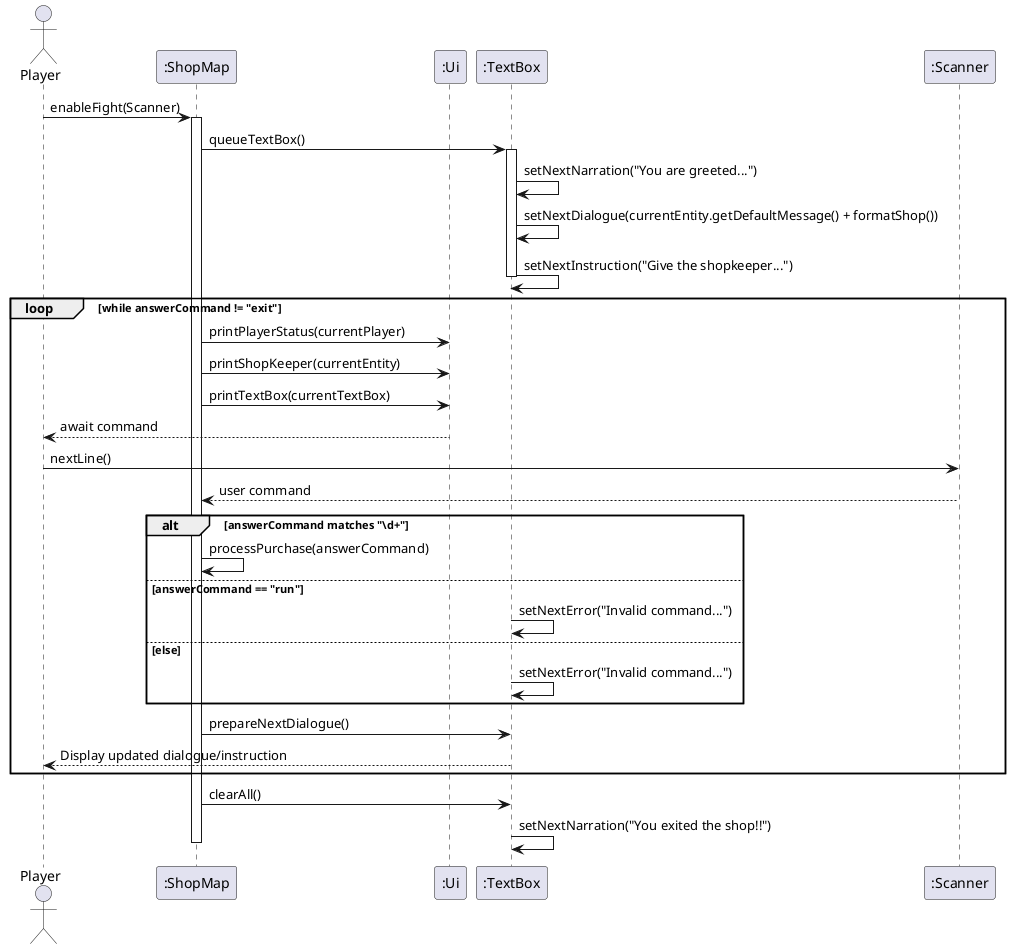 @startuml
actor Player
participant ":ShopMap" as Shop
participant ":Ui" as UI
participant ":TextBox" as TextBox
participant ":Scanner" as Scanner

Player -> Shop : enableFight(Scanner)
activate Shop

Shop -> TextBox : queueTextBox()
activate TextBox
TextBox -> TextBox : setNextNarration("You are greeted...")
TextBox -> TextBox : setNextDialogue(currentEntity.getDefaultMessage() + formatShop())
TextBox -> TextBox : setNextInstruction("Give the shopkeeper...")
deactivate TextBox

loop while answerCommand != "exit"
    Shop -> UI : printPlayerStatus(currentPlayer)
    Shop -> UI : printShopKeeper(currentEntity)
    Shop -> UI : printTextBox(currentTextBox)
    UI --> Player : await command
    Player -> Scanner : nextLine()
    Scanner --> Shop : user command

    alt answerCommand matches "\\d+"
        Shop -> Shop : processPurchase(answerCommand)
    else answerCommand == "run"
        TextBox -> TextBox : setNextError("Invalid command...")
    else else
        TextBox -> TextBox : setNextError("Invalid command...")
    end if

    Shop -> TextBox : prepareNextDialogue()
    TextBox --> Player : Display updated dialogue/instruction
end

Shop -> TextBox : clearAll()
TextBox -> TextBox : setNextNarration("You exited the shop!!")
deactivate Shop
@enduml

